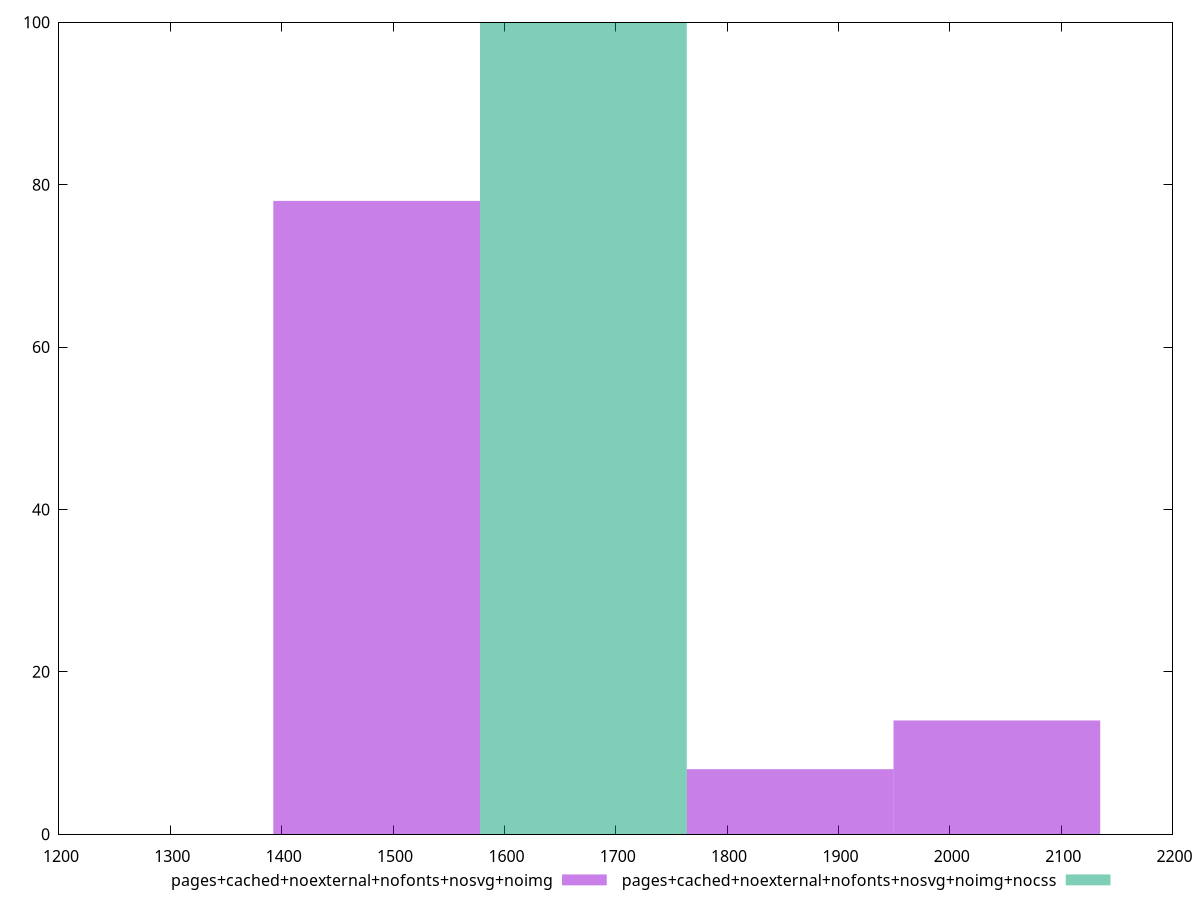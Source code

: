reset
set terminal svg size 640, 500 enhanced background rgb 'white'
set output "reprap/first-contentful-paint/comparison/histogram/11_vs_12.svg"

$pagesCachedNoexternalNofontsNosvgNoimg <<EOF
1485.2819722780475 78
2042.2627118823154 14
1856.6024653475595 8
EOF

$pagesCachedNoexternalNofontsNosvgNoimgNocss <<EOF
1670.9422188128035 100
EOF

set key outside below
set boxwidth 185.66024653475594
set yrange [0:100]
set style fill transparent solid 0.5 noborder

plot \
  $pagesCachedNoexternalNofontsNosvgNoimg title "pages+cached+noexternal+nofonts+nosvg+noimg" with boxes, \
  $pagesCachedNoexternalNofontsNosvgNoimgNocss title "pages+cached+noexternal+nofonts+nosvg+noimg+nocss" with boxes, \


reset